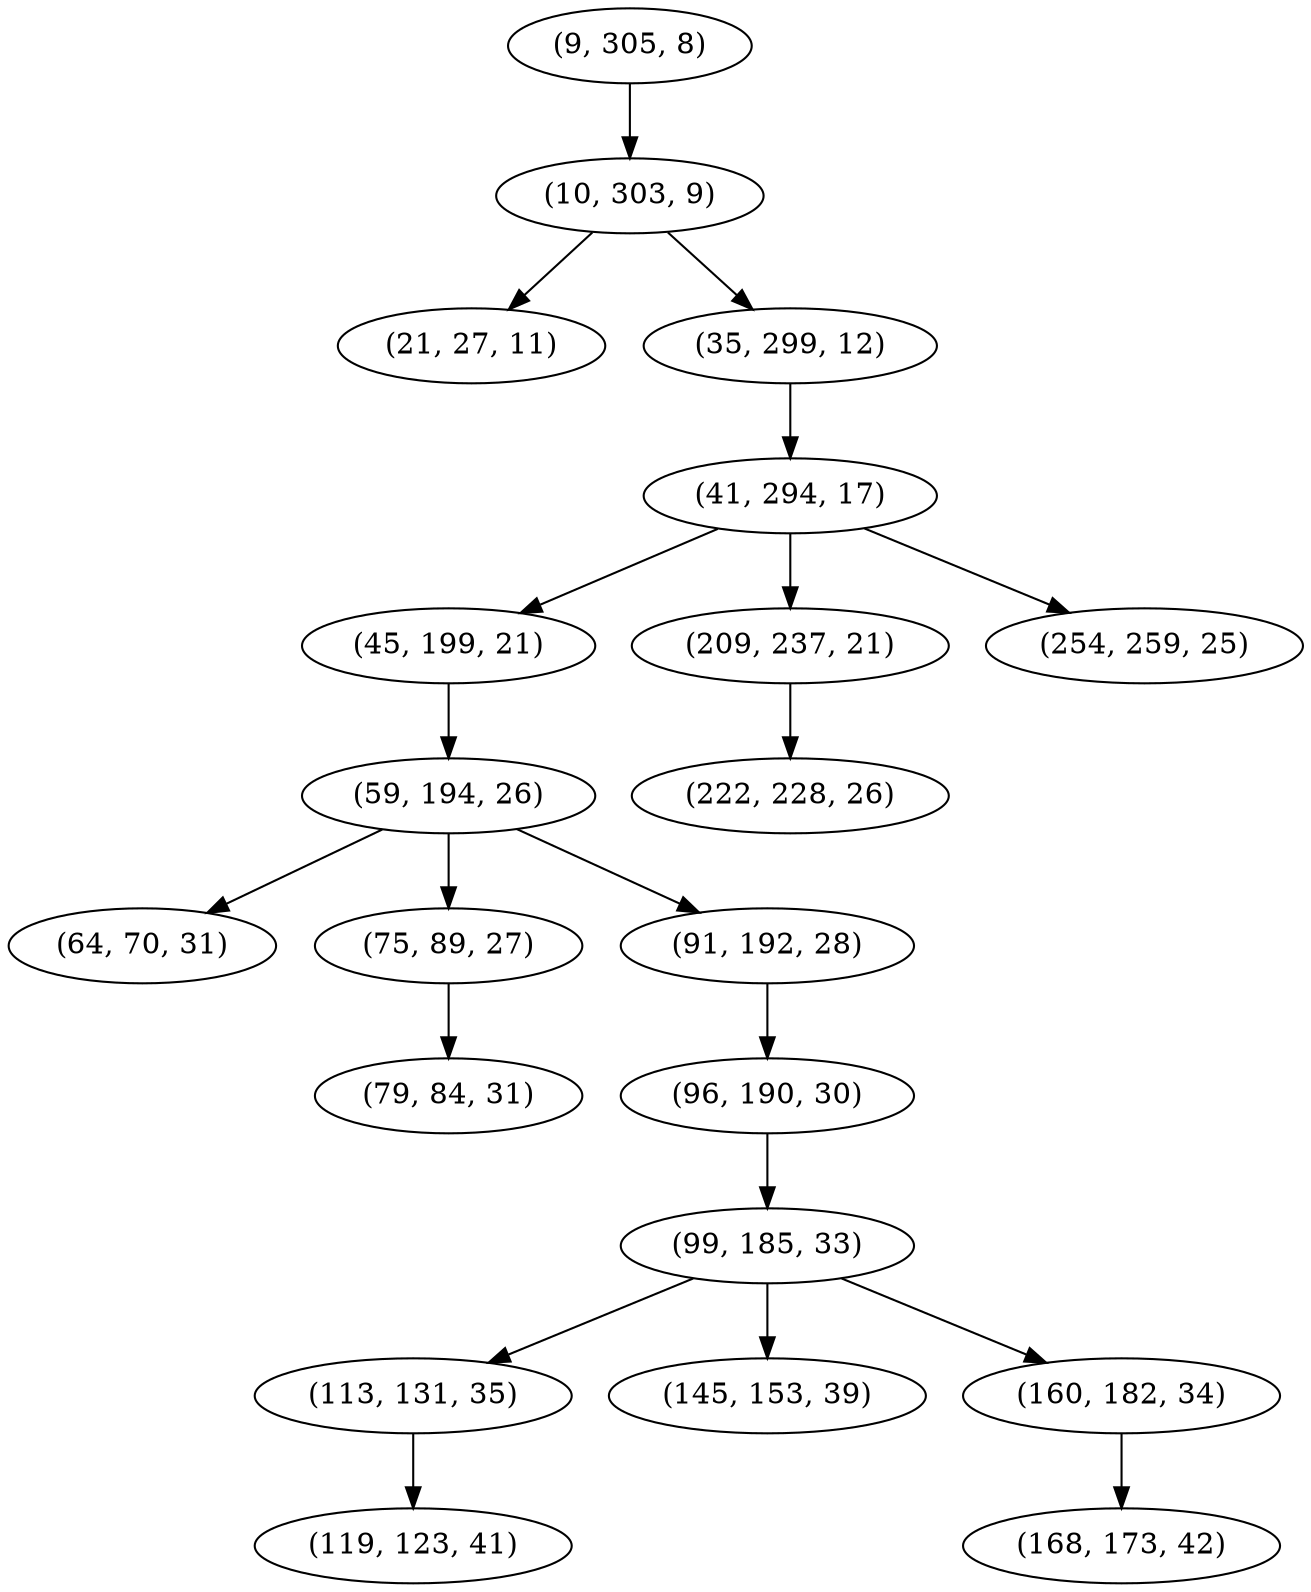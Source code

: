 digraph tree {
    "(9, 305, 8)";
    "(10, 303, 9)";
    "(21, 27, 11)";
    "(35, 299, 12)";
    "(41, 294, 17)";
    "(45, 199, 21)";
    "(59, 194, 26)";
    "(64, 70, 31)";
    "(75, 89, 27)";
    "(79, 84, 31)";
    "(91, 192, 28)";
    "(96, 190, 30)";
    "(99, 185, 33)";
    "(113, 131, 35)";
    "(119, 123, 41)";
    "(145, 153, 39)";
    "(160, 182, 34)";
    "(168, 173, 42)";
    "(209, 237, 21)";
    "(222, 228, 26)";
    "(254, 259, 25)";
    "(9, 305, 8)" -> "(10, 303, 9)";
    "(10, 303, 9)" -> "(21, 27, 11)";
    "(10, 303, 9)" -> "(35, 299, 12)";
    "(35, 299, 12)" -> "(41, 294, 17)";
    "(41, 294, 17)" -> "(45, 199, 21)";
    "(41, 294, 17)" -> "(209, 237, 21)";
    "(41, 294, 17)" -> "(254, 259, 25)";
    "(45, 199, 21)" -> "(59, 194, 26)";
    "(59, 194, 26)" -> "(64, 70, 31)";
    "(59, 194, 26)" -> "(75, 89, 27)";
    "(59, 194, 26)" -> "(91, 192, 28)";
    "(75, 89, 27)" -> "(79, 84, 31)";
    "(91, 192, 28)" -> "(96, 190, 30)";
    "(96, 190, 30)" -> "(99, 185, 33)";
    "(99, 185, 33)" -> "(113, 131, 35)";
    "(99, 185, 33)" -> "(145, 153, 39)";
    "(99, 185, 33)" -> "(160, 182, 34)";
    "(113, 131, 35)" -> "(119, 123, 41)";
    "(160, 182, 34)" -> "(168, 173, 42)";
    "(209, 237, 21)" -> "(222, 228, 26)";
}
